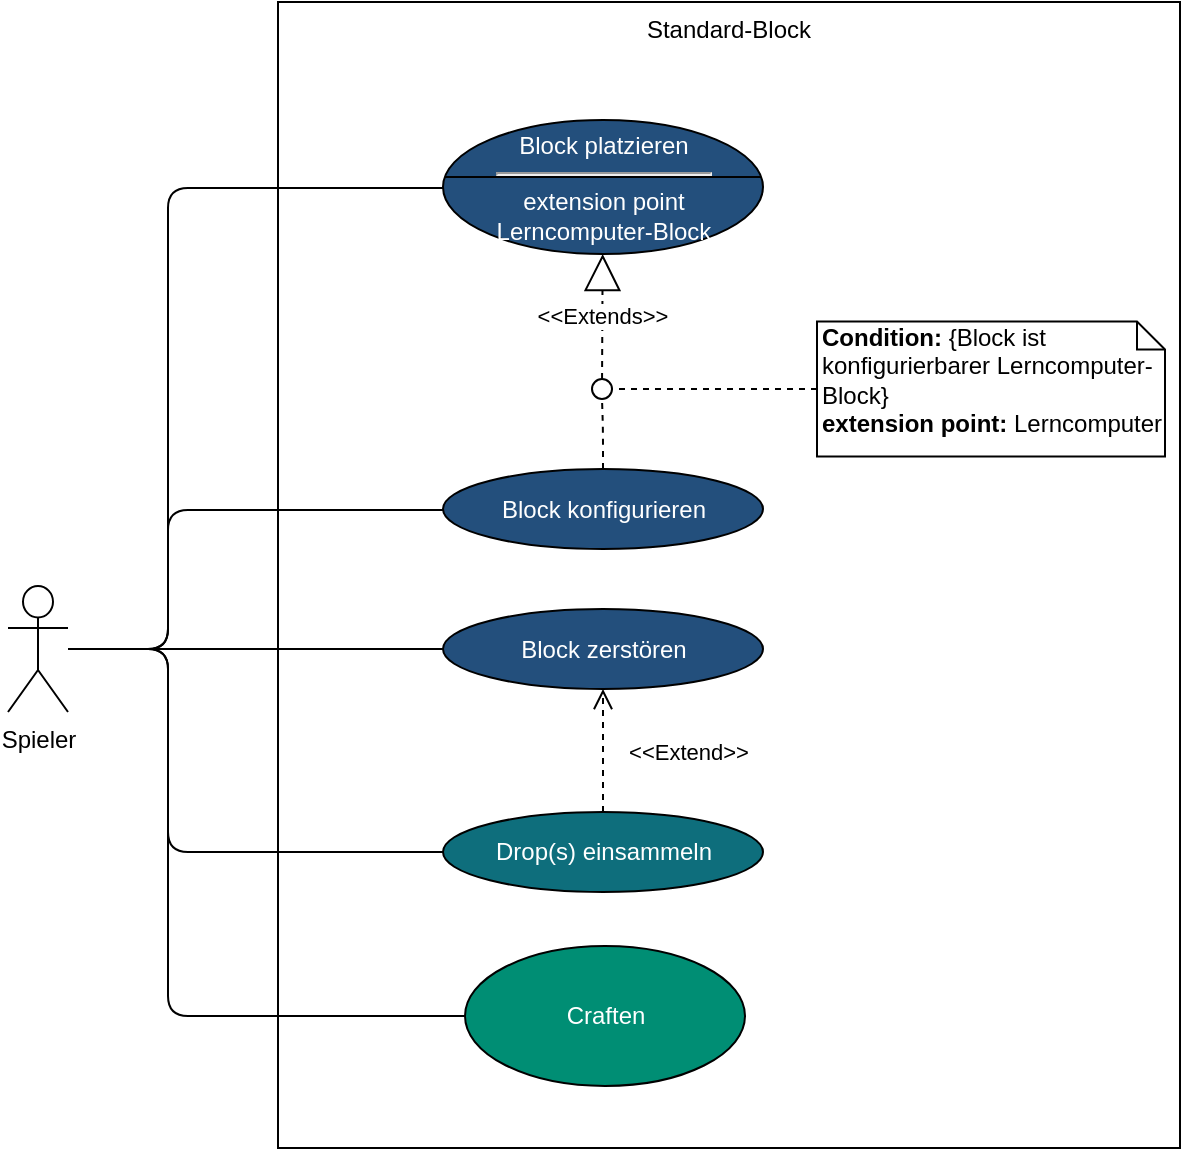 <mxfile version="22.1.4" type="github">
  <diagram name="Seite-1" id="O_1vAWQollBgE-EHm2e4">
    <mxGraphModel dx="1009" dy="542" grid="1" gridSize="10" guides="1" tooltips="1" connect="1" arrows="1" fold="1" page="1" pageScale="1" pageWidth="827" pageHeight="1169" math="0" shadow="0">
      <root>
        <mxCell id="0" />
        <mxCell id="1" parent="0" />
        <mxCell id="JlvCxnNK5q-V1th9YPf1-1" value="Standard-Block" style="whiteSpace=wrap;html=1;fillColor=#FFFFFF;verticalAlign=top;" vertex="1" parent="1">
          <mxGeometry x="255" y="75" width="451" height="573" as="geometry" />
        </mxCell>
        <mxCell id="JlvCxnNK5q-V1th9YPf1-2" value="Block platzieren&lt;hr&gt;extension point&lt;br&gt;Lerncomputer-Block" style="ellipse;whiteSpace=wrap;html=1;fillColor=#234f7c;fontColor=#FFFFFF;" vertex="1" parent="1">
          <mxGeometry x="337.5" y="134" width="160" height="67" as="geometry" />
        </mxCell>
        <mxCell id="JlvCxnNK5q-V1th9YPf1-3" value="Block zerstören" style="ellipse;whiteSpace=wrap;html=1;fillColor=#234f7c;fontColor=#FFFFFF;" vertex="1" parent="1">
          <mxGeometry x="337.5" y="378.5" width="160" height="40" as="geometry" />
        </mxCell>
        <mxCell id="JlvCxnNK5q-V1th9YPf1-4" value="Drop(s) einsammeln" style="ellipse;whiteSpace=wrap;html=1;fillColor=#0e6e7c;fontColor=#FFFFFF;" vertex="1" parent="1">
          <mxGeometry x="337.5" y="480" width="160" height="40" as="geometry" />
        </mxCell>
        <mxCell id="JlvCxnNK5q-V1th9YPf1-5" style="edgeStyle=orthogonalEdgeStyle;rounded=1;orthogonalLoop=1;jettySize=auto;html=1;endArrow=none;endFill=0;" edge="1" parent="1" source="JlvCxnNK5q-V1th9YPf1-10" target="JlvCxnNK5q-V1th9YPf1-3">
          <mxGeometry relative="1" as="geometry" />
        </mxCell>
        <mxCell id="JlvCxnNK5q-V1th9YPf1-6" style="edgeStyle=orthogonalEdgeStyle;rounded=1;orthogonalLoop=1;jettySize=auto;html=1;endArrow=none;endFill=0;" edge="1" parent="1" source="JlvCxnNK5q-V1th9YPf1-10" target="JlvCxnNK5q-V1th9YPf1-16">
          <mxGeometry relative="1" as="geometry">
            <Array as="points">
              <mxPoint x="200" y="398" />
              <mxPoint x="200" y="582" />
            </Array>
          </mxGeometry>
        </mxCell>
        <mxCell id="JlvCxnNK5q-V1th9YPf1-7" style="edgeStyle=orthogonalEdgeStyle;rounded=1;orthogonalLoop=1;jettySize=auto;html=1;endArrow=none;endFill=0;" edge="1" parent="1" source="JlvCxnNK5q-V1th9YPf1-10" target="JlvCxnNK5q-V1th9YPf1-4">
          <mxGeometry relative="1" as="geometry">
            <Array as="points">
              <mxPoint x="200" y="398" />
              <mxPoint x="200" y="500" />
            </Array>
          </mxGeometry>
        </mxCell>
        <mxCell id="JlvCxnNK5q-V1th9YPf1-8" style="edgeStyle=orthogonalEdgeStyle;rounded=1;orthogonalLoop=1;jettySize=auto;html=1;endArrow=none;endFill=0;" edge="1" parent="1" source="JlvCxnNK5q-V1th9YPf1-10" target="JlvCxnNK5q-V1th9YPf1-12">
          <mxGeometry relative="1" as="geometry">
            <Array as="points">
              <mxPoint x="200" y="399" />
              <mxPoint x="200" y="329" />
            </Array>
          </mxGeometry>
        </mxCell>
        <mxCell id="JlvCxnNK5q-V1th9YPf1-9" style="edgeStyle=orthogonalEdgeStyle;rounded=1;orthogonalLoop=1;jettySize=auto;html=1;endArrow=none;endFill=0;" edge="1" parent="1" source="JlvCxnNK5q-V1th9YPf1-10" target="JlvCxnNK5q-V1th9YPf1-2">
          <mxGeometry relative="1" as="geometry">
            <Array as="points">
              <mxPoint x="200" y="399" />
              <mxPoint x="200" y="168" />
            </Array>
          </mxGeometry>
        </mxCell>
        <mxCell id="JlvCxnNK5q-V1th9YPf1-10" value="Spieler" style="shape=umlActor;verticalLabelPosition=bottom;labelBackgroundColor=#ffffff;verticalAlign=top;html=1;fillColor=#FFFFFF;" vertex="1" parent="1">
          <mxGeometry x="120" y="367" width="30" height="63" as="geometry" />
        </mxCell>
        <mxCell id="JlvCxnNK5q-V1th9YPf1-11" style="edgeStyle=orthogonalEdgeStyle;rounded=1;orthogonalLoop=1;jettySize=auto;html=1;dashed=1;endArrow=none;endFill=0;fontColor=#FFFFFF;" edge="1" parent="1" source="JlvCxnNK5q-V1th9YPf1-12" target="JlvCxnNK5q-V1th9YPf1-19">
          <mxGeometry relative="1" as="geometry" />
        </mxCell>
        <mxCell id="JlvCxnNK5q-V1th9YPf1-12" value="Block konfigurieren" style="ellipse;whiteSpace=wrap;html=1;fillColor=#234f7c;fontColor=#FFFFFF;" vertex="1" parent="1">
          <mxGeometry x="337.5" y="308.5" width="160" height="40" as="geometry" />
        </mxCell>
        <mxCell id="JlvCxnNK5q-V1th9YPf1-13" value="&amp;lt;&amp;lt;Extend&amp;gt;&amp;gt;" style="html=1;verticalAlign=bottom;endArrow=open;dashed=1;endSize=8;edgeStyle=orthogonalEdgeStyle;entryX=0.5;entryY=1;entryDx=0;entryDy=0;labelBackgroundColor=none;" edge="1" parent="1" source="JlvCxnNK5q-V1th9YPf1-4" target="JlvCxnNK5q-V1th9YPf1-3">
          <mxGeometry x="-0.322" y="-42" relative="1" as="geometry">
            <mxPoint x="922.741" y="541.103" as="sourcePoint" />
            <mxPoint x="902.741" y="288.69" as="targetPoint" />
            <mxPoint as="offset" />
          </mxGeometry>
        </mxCell>
        <mxCell id="JlvCxnNK5q-V1th9YPf1-14" value="&amp;lt;&amp;lt;Extends&lt;span style=&quot;color: rgb(0 , 0 , 0)&quot;&gt;&amp;gt;&amp;gt;&lt;/span&gt;" style="endArrow=block;endSize=16;endFill=0;html=1;dashed=1;" edge="1" parent="1" source="JlvCxnNK5q-V1th9YPf1-19" target="JlvCxnNK5q-V1th9YPf1-2">
          <mxGeometry width="160" relative="1" as="geometry">
            <mxPoint x="143.5" y="593" as="sourcePoint" />
            <mxPoint x="303.5" y="593" as="targetPoint" />
          </mxGeometry>
        </mxCell>
        <mxCell id="JlvCxnNK5q-V1th9YPf1-15" value="" style="line;strokeWidth=1;html=1;" vertex="1" parent="1">
          <mxGeometry x="338.5" y="157.5" width="158" height="10" as="geometry" />
        </mxCell>
        <mxCell id="JlvCxnNK5q-V1th9YPf1-16" value="Craften" style="ellipse;whiteSpace=wrap;html=1;fillColor=#008e74;fontColor=#FFFFFF;" vertex="1" parent="1">
          <mxGeometry x="348.5" y="547" width="140" height="70" as="geometry" />
        </mxCell>
        <mxCell id="JlvCxnNK5q-V1th9YPf1-17" style="edgeStyle=orthogonalEdgeStyle;rounded=1;orthogonalLoop=1;jettySize=auto;html=1;dashed=1;endArrow=none;endFill=0;fontColor=#FFFFFF;" edge="1" parent="1" source="JlvCxnNK5q-V1th9YPf1-18" target="JlvCxnNK5q-V1th9YPf1-19">
          <mxGeometry relative="1" as="geometry" />
        </mxCell>
        <mxCell id="JlvCxnNK5q-V1th9YPf1-18" value="&lt;span style=&quot;text-align: center&quot;&gt;&lt;b&gt;Condition:&lt;/b&gt; {Block ist konfigurierbarer Lerncomputer-Block}&lt;/span&gt;&lt;br style=&quot;text-align: center&quot;&gt;&lt;span style=&quot;text-align: center&quot;&gt;&lt;b&gt;extension point:&lt;/b&gt; Lerncomputer&lt;/span&gt;" style="shape=note;whiteSpace=wrap;html=1;size=14;verticalAlign=top;align=left;spacingTop=-6;" vertex="1" parent="1">
          <mxGeometry x="524.5" y="234.75" width="174" height="67.5" as="geometry" />
        </mxCell>
        <mxCell id="JlvCxnNK5q-V1th9YPf1-19" value="" style="shape=mxgraph.flowchart.on-page_reference;" vertex="1" parent="1">
          <mxGeometry x="412" y="263.5" width="10" height="10" as="geometry" />
        </mxCell>
      </root>
    </mxGraphModel>
  </diagram>
</mxfile>
